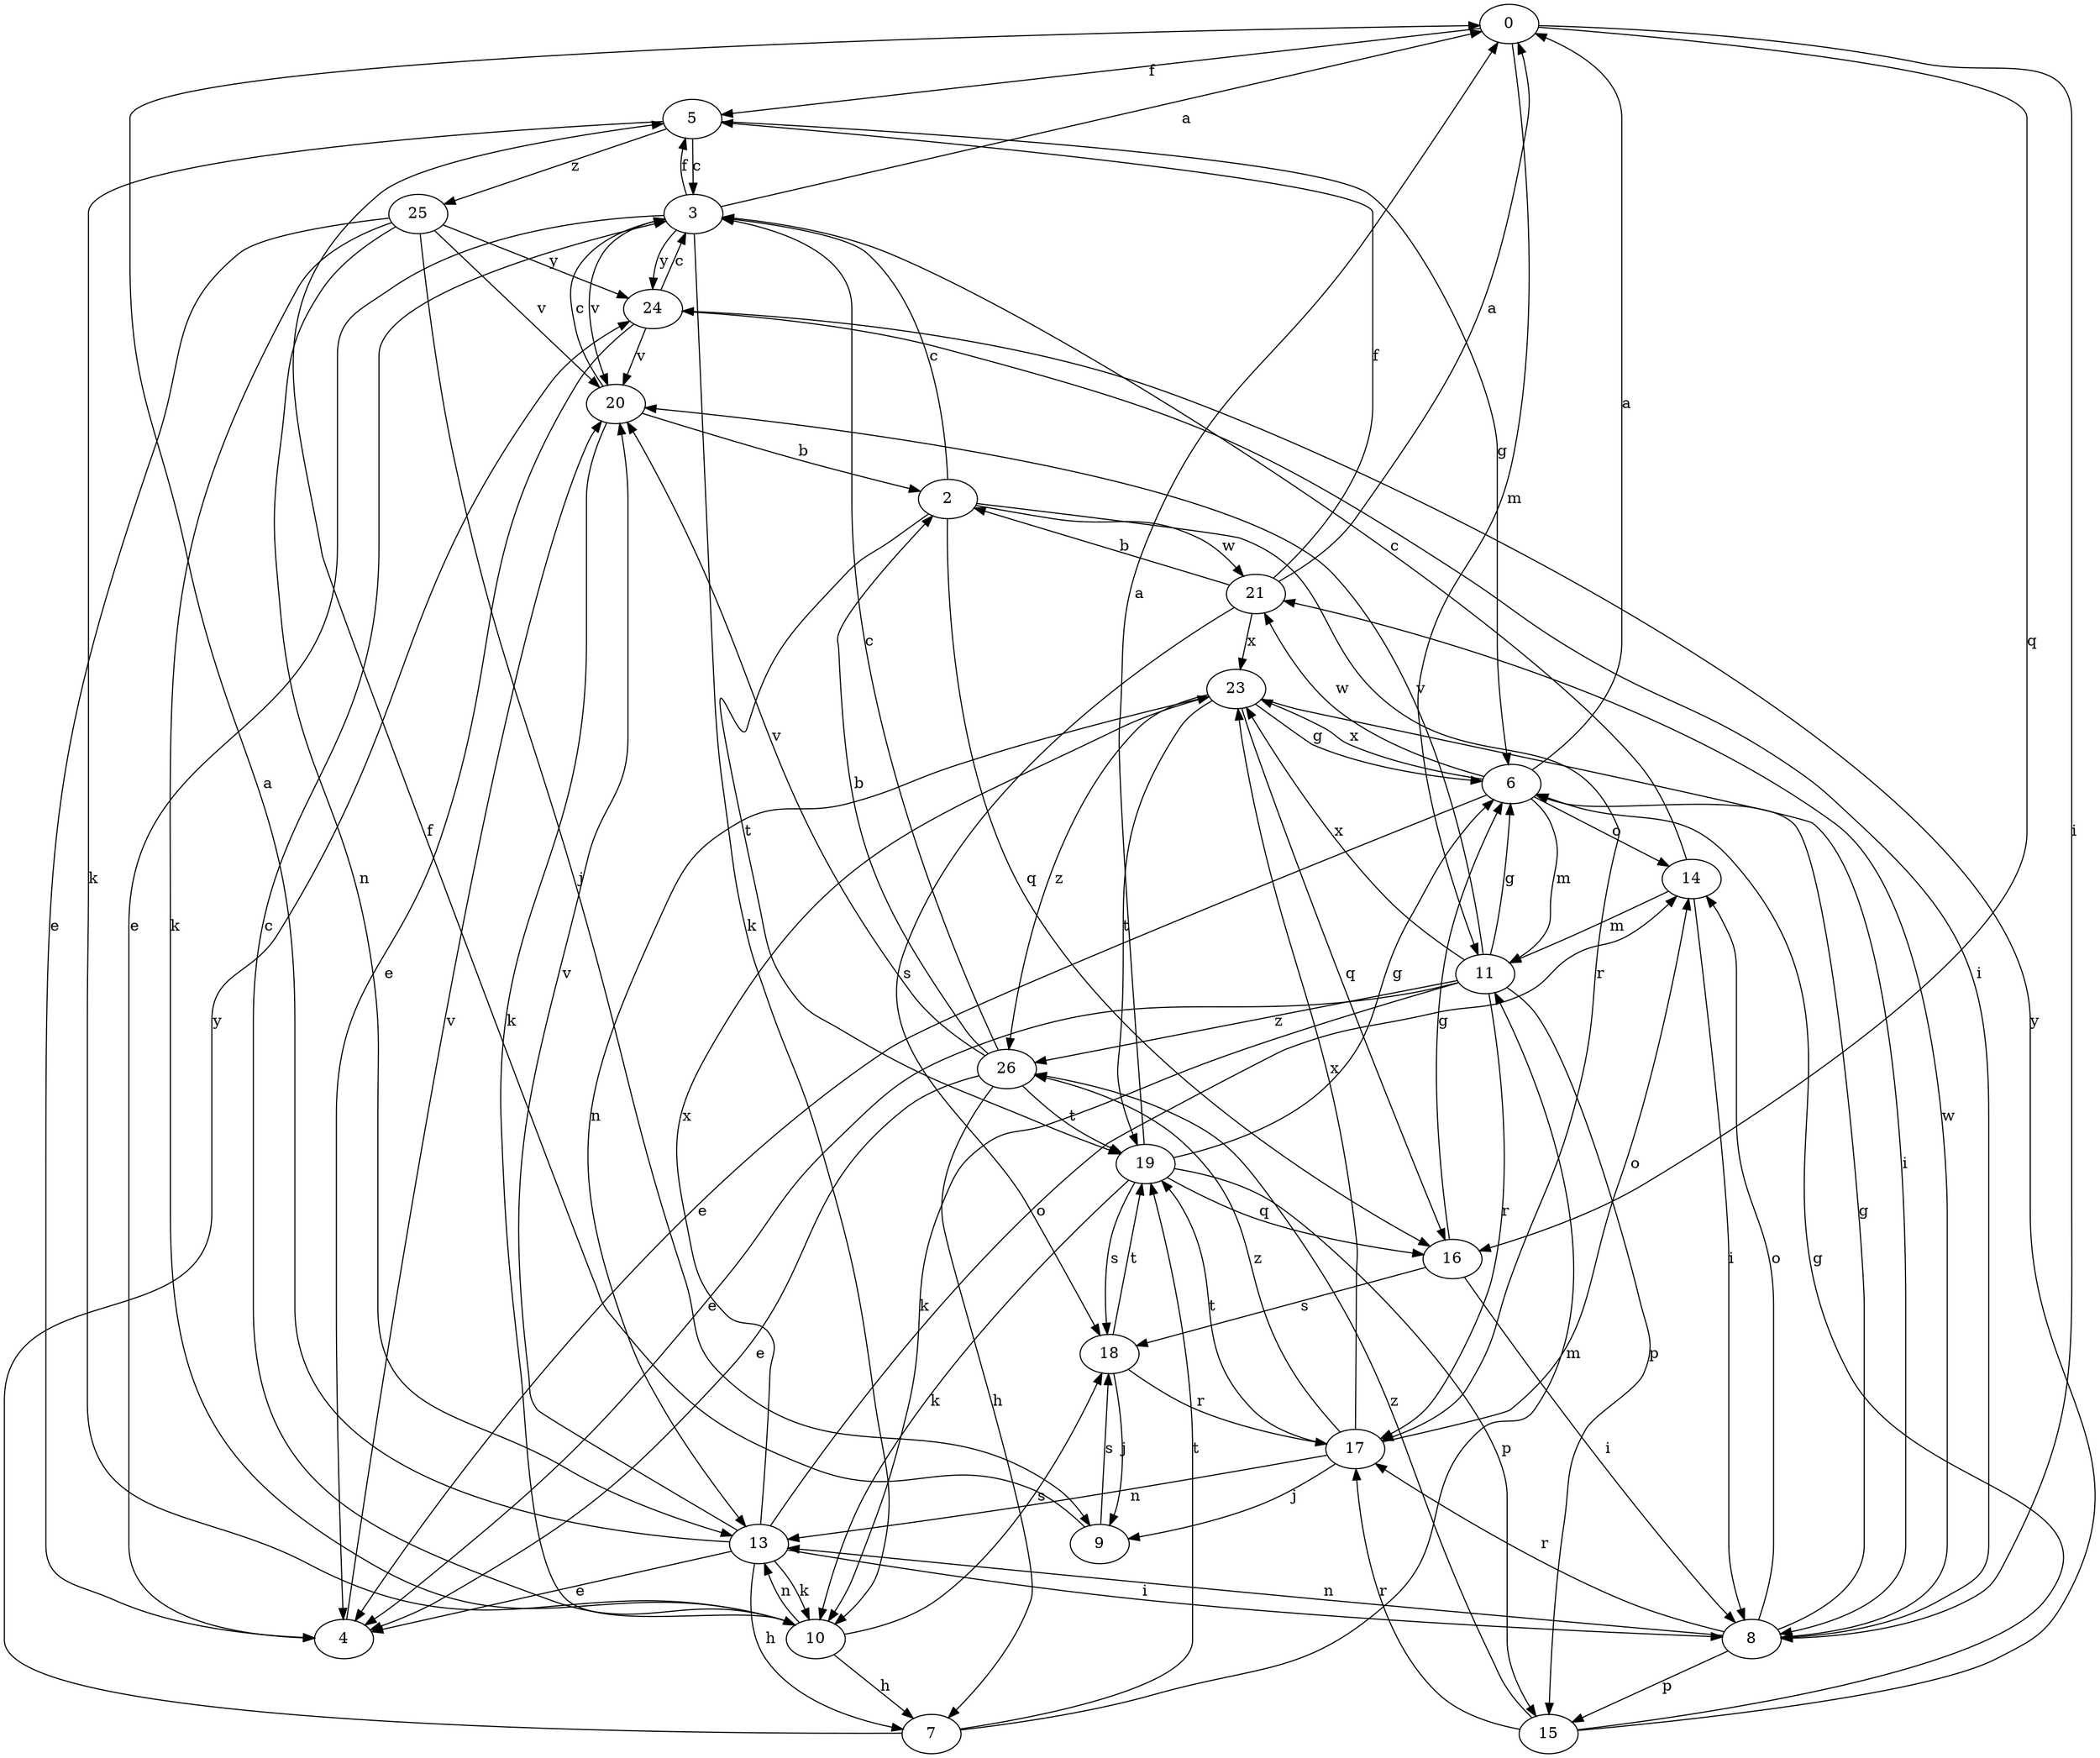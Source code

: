 strict digraph  {
0;
2;
3;
4;
5;
6;
7;
8;
9;
10;
11;
13;
14;
15;
16;
17;
18;
19;
20;
21;
23;
24;
25;
26;
0 -> 5  [label=f];
0 -> 8  [label=i];
0 -> 11  [label=m];
0 -> 16  [label=q];
2 -> 3  [label=c];
2 -> 16  [label=q];
2 -> 17  [label=r];
2 -> 19  [label=t];
2 -> 21  [label=w];
3 -> 0  [label=a];
3 -> 4  [label=e];
3 -> 5  [label=f];
3 -> 10  [label=k];
3 -> 20  [label=v];
3 -> 24  [label=y];
4 -> 20  [label=v];
5 -> 3  [label=c];
5 -> 6  [label=g];
5 -> 10  [label=k];
5 -> 25  [label=z];
6 -> 0  [label=a];
6 -> 4  [label=e];
6 -> 11  [label=m];
6 -> 14  [label=o];
6 -> 21  [label=w];
6 -> 23  [label=x];
7 -> 11  [label=m];
7 -> 19  [label=t];
7 -> 24  [label=y];
8 -> 6  [label=g];
8 -> 13  [label=n];
8 -> 14  [label=o];
8 -> 15  [label=p];
8 -> 17  [label=r];
8 -> 21  [label=w];
9 -> 5  [label=f];
9 -> 18  [label=s];
10 -> 3  [label=c];
10 -> 7  [label=h];
10 -> 13  [label=n];
10 -> 18  [label=s];
11 -> 4  [label=e];
11 -> 6  [label=g];
11 -> 10  [label=k];
11 -> 15  [label=p];
11 -> 17  [label=r];
11 -> 20  [label=v];
11 -> 23  [label=x];
11 -> 26  [label=z];
13 -> 0  [label=a];
13 -> 4  [label=e];
13 -> 7  [label=h];
13 -> 8  [label=i];
13 -> 10  [label=k];
13 -> 14  [label=o];
13 -> 20  [label=v];
13 -> 23  [label=x];
14 -> 3  [label=c];
14 -> 8  [label=i];
14 -> 11  [label=m];
15 -> 6  [label=g];
15 -> 17  [label=r];
15 -> 24  [label=y];
15 -> 26  [label=z];
16 -> 6  [label=g];
16 -> 8  [label=i];
16 -> 18  [label=s];
17 -> 9  [label=j];
17 -> 13  [label=n];
17 -> 14  [label=o];
17 -> 19  [label=t];
17 -> 23  [label=x];
17 -> 26  [label=z];
18 -> 9  [label=j];
18 -> 17  [label=r];
18 -> 19  [label=t];
19 -> 0  [label=a];
19 -> 6  [label=g];
19 -> 10  [label=k];
19 -> 15  [label=p];
19 -> 16  [label=q];
19 -> 18  [label=s];
20 -> 2  [label=b];
20 -> 3  [label=c];
20 -> 10  [label=k];
21 -> 0  [label=a];
21 -> 2  [label=b];
21 -> 5  [label=f];
21 -> 18  [label=s];
21 -> 23  [label=x];
23 -> 6  [label=g];
23 -> 8  [label=i];
23 -> 13  [label=n];
23 -> 16  [label=q];
23 -> 19  [label=t];
23 -> 26  [label=z];
24 -> 3  [label=c];
24 -> 4  [label=e];
24 -> 8  [label=i];
24 -> 20  [label=v];
25 -> 4  [label=e];
25 -> 9  [label=j];
25 -> 10  [label=k];
25 -> 13  [label=n];
25 -> 20  [label=v];
25 -> 24  [label=y];
26 -> 2  [label=b];
26 -> 3  [label=c];
26 -> 4  [label=e];
26 -> 7  [label=h];
26 -> 19  [label=t];
26 -> 20  [label=v];
}

